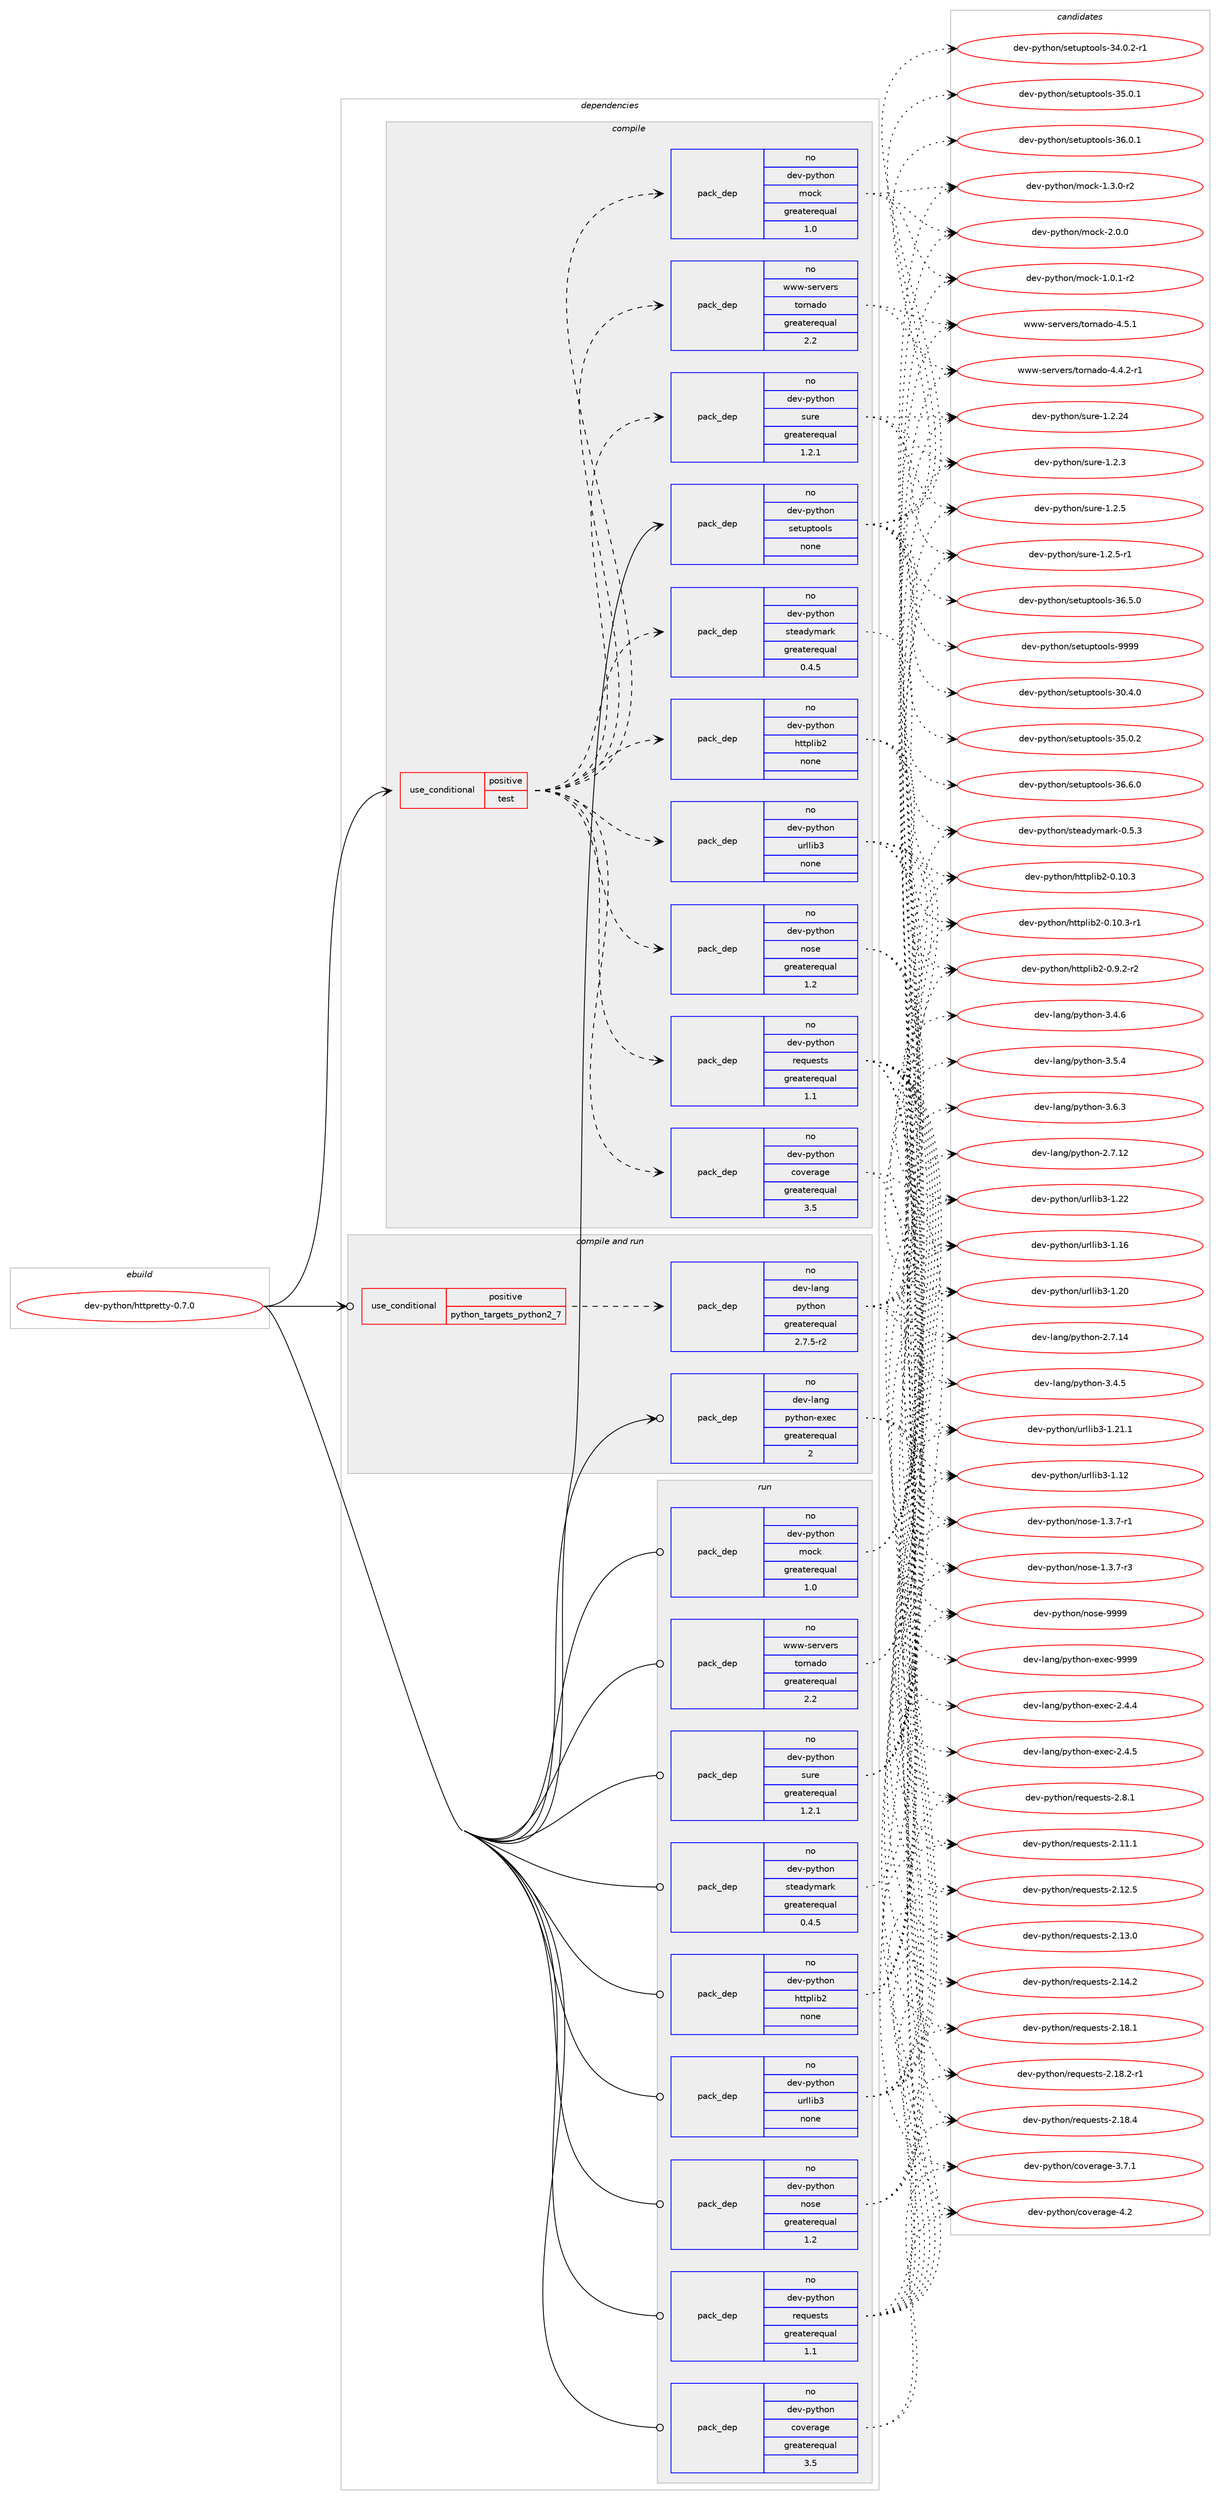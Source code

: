 digraph prolog {

# *************
# Graph options
# *************

newrank=true;
concentrate=true;
compound=true;
graph [rankdir=LR,fontname=Helvetica,fontsize=10,ranksep=1.5];#, ranksep=2.5, nodesep=0.2];
edge  [arrowhead=vee];
node  [fontname=Helvetica,fontsize=10];

# **********
# The ebuild
# **********

subgraph cluster_leftcol {
color=gray;
rank=same;
label=<<i>ebuild</i>>;
id [label="dev-python/httpretty-0.7.0", color=red, width=4, href="../dev-python/httpretty-0.7.0.svg"];
}

# ****************
# The dependencies
# ****************

subgraph cluster_midcol {
color=gray;
label=<<i>dependencies</i>>;
subgraph cluster_compile {
fillcolor="#eeeeee";
style=filled;
label=<<i>compile</i>>;
subgraph cond33716 {
dependency160570 [label=<<TABLE BORDER="0" CELLBORDER="1" CELLSPACING="0" CELLPADDING="4"><TR><TD ROWSPAN="3" CELLPADDING="10">use_conditional</TD></TR><TR><TD>positive</TD></TR><TR><TD>test</TD></TR></TABLE>>, shape=none, color=red];
subgraph pack123004 {
dependency160571 [label=<<TABLE BORDER="0" CELLBORDER="1" CELLSPACING="0" CELLPADDING="4" WIDTH="220"><TR><TD ROWSPAN="6" CELLPADDING="30">pack_dep</TD></TR><TR><TD WIDTH="110">no</TD></TR><TR><TD>dev-python</TD></TR><TR><TD>urllib3</TD></TR><TR><TD>none</TD></TR><TR><TD></TD></TR></TABLE>>, shape=none, color=blue];
}
dependency160570:e -> dependency160571:w [weight=20,style="dashed",arrowhead="vee"];
subgraph pack123005 {
dependency160572 [label=<<TABLE BORDER="0" CELLBORDER="1" CELLSPACING="0" CELLPADDING="4" WIDTH="220"><TR><TD ROWSPAN="6" CELLPADDING="30">pack_dep</TD></TR><TR><TD WIDTH="110">no</TD></TR><TR><TD>dev-python</TD></TR><TR><TD>coverage</TD></TR><TR><TD>greaterequal</TD></TR><TR><TD>3.5</TD></TR></TABLE>>, shape=none, color=blue];
}
dependency160570:e -> dependency160572:w [weight=20,style="dashed",arrowhead="vee"];
subgraph pack123006 {
dependency160573 [label=<<TABLE BORDER="0" CELLBORDER="1" CELLSPACING="0" CELLPADDING="4" WIDTH="220"><TR><TD ROWSPAN="6" CELLPADDING="30">pack_dep</TD></TR><TR><TD WIDTH="110">no</TD></TR><TR><TD>dev-python</TD></TR><TR><TD>httplib2</TD></TR><TR><TD>none</TD></TR><TR><TD></TD></TR></TABLE>>, shape=none, color=blue];
}
dependency160570:e -> dependency160573:w [weight=20,style="dashed",arrowhead="vee"];
subgraph pack123007 {
dependency160574 [label=<<TABLE BORDER="0" CELLBORDER="1" CELLSPACING="0" CELLPADDING="4" WIDTH="220"><TR><TD ROWSPAN="6" CELLPADDING="30">pack_dep</TD></TR><TR><TD WIDTH="110">no</TD></TR><TR><TD>dev-python</TD></TR><TR><TD>mock</TD></TR><TR><TD>greaterequal</TD></TR><TR><TD>1.0</TD></TR></TABLE>>, shape=none, color=blue];
}
dependency160570:e -> dependency160574:w [weight=20,style="dashed",arrowhead="vee"];
subgraph pack123008 {
dependency160575 [label=<<TABLE BORDER="0" CELLBORDER="1" CELLSPACING="0" CELLPADDING="4" WIDTH="220"><TR><TD ROWSPAN="6" CELLPADDING="30">pack_dep</TD></TR><TR><TD WIDTH="110">no</TD></TR><TR><TD>dev-python</TD></TR><TR><TD>nose</TD></TR><TR><TD>greaterequal</TD></TR><TR><TD>1.2</TD></TR></TABLE>>, shape=none, color=blue];
}
dependency160570:e -> dependency160575:w [weight=20,style="dashed",arrowhead="vee"];
subgraph pack123009 {
dependency160576 [label=<<TABLE BORDER="0" CELLBORDER="1" CELLSPACING="0" CELLPADDING="4" WIDTH="220"><TR><TD ROWSPAN="6" CELLPADDING="30">pack_dep</TD></TR><TR><TD WIDTH="110">no</TD></TR><TR><TD>dev-python</TD></TR><TR><TD>requests</TD></TR><TR><TD>greaterequal</TD></TR><TR><TD>1.1</TD></TR></TABLE>>, shape=none, color=blue];
}
dependency160570:e -> dependency160576:w [weight=20,style="dashed",arrowhead="vee"];
subgraph pack123010 {
dependency160577 [label=<<TABLE BORDER="0" CELLBORDER="1" CELLSPACING="0" CELLPADDING="4" WIDTH="220"><TR><TD ROWSPAN="6" CELLPADDING="30">pack_dep</TD></TR><TR><TD WIDTH="110">no</TD></TR><TR><TD>dev-python</TD></TR><TR><TD>steadymark</TD></TR><TR><TD>greaterequal</TD></TR><TR><TD>0.4.5</TD></TR></TABLE>>, shape=none, color=blue];
}
dependency160570:e -> dependency160577:w [weight=20,style="dashed",arrowhead="vee"];
subgraph pack123011 {
dependency160578 [label=<<TABLE BORDER="0" CELLBORDER="1" CELLSPACING="0" CELLPADDING="4" WIDTH="220"><TR><TD ROWSPAN="6" CELLPADDING="30">pack_dep</TD></TR><TR><TD WIDTH="110">no</TD></TR><TR><TD>dev-python</TD></TR><TR><TD>sure</TD></TR><TR><TD>greaterequal</TD></TR><TR><TD>1.2.1</TD></TR></TABLE>>, shape=none, color=blue];
}
dependency160570:e -> dependency160578:w [weight=20,style="dashed",arrowhead="vee"];
subgraph pack123012 {
dependency160579 [label=<<TABLE BORDER="0" CELLBORDER="1" CELLSPACING="0" CELLPADDING="4" WIDTH="220"><TR><TD ROWSPAN="6" CELLPADDING="30">pack_dep</TD></TR><TR><TD WIDTH="110">no</TD></TR><TR><TD>www-servers</TD></TR><TR><TD>tornado</TD></TR><TR><TD>greaterequal</TD></TR><TR><TD>2.2</TD></TR></TABLE>>, shape=none, color=blue];
}
dependency160570:e -> dependency160579:w [weight=20,style="dashed",arrowhead="vee"];
}
id:e -> dependency160570:w [weight=20,style="solid",arrowhead="vee"];
subgraph pack123013 {
dependency160580 [label=<<TABLE BORDER="0" CELLBORDER="1" CELLSPACING="0" CELLPADDING="4" WIDTH="220"><TR><TD ROWSPAN="6" CELLPADDING="30">pack_dep</TD></TR><TR><TD WIDTH="110">no</TD></TR><TR><TD>dev-python</TD></TR><TR><TD>setuptools</TD></TR><TR><TD>none</TD></TR><TR><TD></TD></TR></TABLE>>, shape=none, color=blue];
}
id:e -> dependency160580:w [weight=20,style="solid",arrowhead="vee"];
}
subgraph cluster_compileandrun {
fillcolor="#eeeeee";
style=filled;
label=<<i>compile and run</i>>;
subgraph cond33717 {
dependency160581 [label=<<TABLE BORDER="0" CELLBORDER="1" CELLSPACING="0" CELLPADDING="4"><TR><TD ROWSPAN="3" CELLPADDING="10">use_conditional</TD></TR><TR><TD>positive</TD></TR><TR><TD>python_targets_python2_7</TD></TR></TABLE>>, shape=none, color=red];
subgraph pack123014 {
dependency160582 [label=<<TABLE BORDER="0" CELLBORDER="1" CELLSPACING="0" CELLPADDING="4" WIDTH="220"><TR><TD ROWSPAN="6" CELLPADDING="30">pack_dep</TD></TR><TR><TD WIDTH="110">no</TD></TR><TR><TD>dev-lang</TD></TR><TR><TD>python</TD></TR><TR><TD>greaterequal</TD></TR><TR><TD>2.7.5-r2</TD></TR></TABLE>>, shape=none, color=blue];
}
dependency160581:e -> dependency160582:w [weight=20,style="dashed",arrowhead="vee"];
}
id:e -> dependency160581:w [weight=20,style="solid",arrowhead="odotvee"];
subgraph pack123015 {
dependency160583 [label=<<TABLE BORDER="0" CELLBORDER="1" CELLSPACING="0" CELLPADDING="4" WIDTH="220"><TR><TD ROWSPAN="6" CELLPADDING="30">pack_dep</TD></TR><TR><TD WIDTH="110">no</TD></TR><TR><TD>dev-lang</TD></TR><TR><TD>python-exec</TD></TR><TR><TD>greaterequal</TD></TR><TR><TD>2</TD></TR></TABLE>>, shape=none, color=blue];
}
id:e -> dependency160583:w [weight=20,style="solid",arrowhead="odotvee"];
}
subgraph cluster_run {
fillcolor="#eeeeee";
style=filled;
label=<<i>run</i>>;
subgraph pack123016 {
dependency160584 [label=<<TABLE BORDER="0" CELLBORDER="1" CELLSPACING="0" CELLPADDING="4" WIDTH="220"><TR><TD ROWSPAN="6" CELLPADDING="30">pack_dep</TD></TR><TR><TD WIDTH="110">no</TD></TR><TR><TD>dev-python</TD></TR><TR><TD>coverage</TD></TR><TR><TD>greaterequal</TD></TR><TR><TD>3.5</TD></TR></TABLE>>, shape=none, color=blue];
}
id:e -> dependency160584:w [weight=20,style="solid",arrowhead="odot"];
subgraph pack123017 {
dependency160585 [label=<<TABLE BORDER="0" CELLBORDER="1" CELLSPACING="0" CELLPADDING="4" WIDTH="220"><TR><TD ROWSPAN="6" CELLPADDING="30">pack_dep</TD></TR><TR><TD WIDTH="110">no</TD></TR><TR><TD>dev-python</TD></TR><TR><TD>httplib2</TD></TR><TR><TD>none</TD></TR><TR><TD></TD></TR></TABLE>>, shape=none, color=blue];
}
id:e -> dependency160585:w [weight=20,style="solid",arrowhead="odot"];
subgraph pack123018 {
dependency160586 [label=<<TABLE BORDER="0" CELLBORDER="1" CELLSPACING="0" CELLPADDING="4" WIDTH="220"><TR><TD ROWSPAN="6" CELLPADDING="30">pack_dep</TD></TR><TR><TD WIDTH="110">no</TD></TR><TR><TD>dev-python</TD></TR><TR><TD>mock</TD></TR><TR><TD>greaterequal</TD></TR><TR><TD>1.0</TD></TR></TABLE>>, shape=none, color=blue];
}
id:e -> dependency160586:w [weight=20,style="solid",arrowhead="odot"];
subgraph pack123019 {
dependency160587 [label=<<TABLE BORDER="0" CELLBORDER="1" CELLSPACING="0" CELLPADDING="4" WIDTH="220"><TR><TD ROWSPAN="6" CELLPADDING="30">pack_dep</TD></TR><TR><TD WIDTH="110">no</TD></TR><TR><TD>dev-python</TD></TR><TR><TD>nose</TD></TR><TR><TD>greaterequal</TD></TR><TR><TD>1.2</TD></TR></TABLE>>, shape=none, color=blue];
}
id:e -> dependency160587:w [weight=20,style="solid",arrowhead="odot"];
subgraph pack123020 {
dependency160588 [label=<<TABLE BORDER="0" CELLBORDER="1" CELLSPACING="0" CELLPADDING="4" WIDTH="220"><TR><TD ROWSPAN="6" CELLPADDING="30">pack_dep</TD></TR><TR><TD WIDTH="110">no</TD></TR><TR><TD>dev-python</TD></TR><TR><TD>requests</TD></TR><TR><TD>greaterequal</TD></TR><TR><TD>1.1</TD></TR></TABLE>>, shape=none, color=blue];
}
id:e -> dependency160588:w [weight=20,style="solid",arrowhead="odot"];
subgraph pack123021 {
dependency160589 [label=<<TABLE BORDER="0" CELLBORDER="1" CELLSPACING="0" CELLPADDING="4" WIDTH="220"><TR><TD ROWSPAN="6" CELLPADDING="30">pack_dep</TD></TR><TR><TD WIDTH="110">no</TD></TR><TR><TD>dev-python</TD></TR><TR><TD>steadymark</TD></TR><TR><TD>greaterequal</TD></TR><TR><TD>0.4.5</TD></TR></TABLE>>, shape=none, color=blue];
}
id:e -> dependency160589:w [weight=20,style="solid",arrowhead="odot"];
subgraph pack123022 {
dependency160590 [label=<<TABLE BORDER="0" CELLBORDER="1" CELLSPACING="0" CELLPADDING="4" WIDTH="220"><TR><TD ROWSPAN="6" CELLPADDING="30">pack_dep</TD></TR><TR><TD WIDTH="110">no</TD></TR><TR><TD>dev-python</TD></TR><TR><TD>sure</TD></TR><TR><TD>greaterequal</TD></TR><TR><TD>1.2.1</TD></TR></TABLE>>, shape=none, color=blue];
}
id:e -> dependency160590:w [weight=20,style="solid",arrowhead="odot"];
subgraph pack123023 {
dependency160591 [label=<<TABLE BORDER="0" CELLBORDER="1" CELLSPACING="0" CELLPADDING="4" WIDTH="220"><TR><TD ROWSPAN="6" CELLPADDING="30">pack_dep</TD></TR><TR><TD WIDTH="110">no</TD></TR><TR><TD>dev-python</TD></TR><TR><TD>urllib3</TD></TR><TR><TD>none</TD></TR><TR><TD></TD></TR></TABLE>>, shape=none, color=blue];
}
id:e -> dependency160591:w [weight=20,style="solid",arrowhead="odot"];
subgraph pack123024 {
dependency160592 [label=<<TABLE BORDER="0" CELLBORDER="1" CELLSPACING="0" CELLPADDING="4" WIDTH="220"><TR><TD ROWSPAN="6" CELLPADDING="30">pack_dep</TD></TR><TR><TD WIDTH="110">no</TD></TR><TR><TD>www-servers</TD></TR><TR><TD>tornado</TD></TR><TR><TD>greaterequal</TD></TR><TR><TD>2.2</TD></TR></TABLE>>, shape=none, color=blue];
}
id:e -> dependency160592:w [weight=20,style="solid",arrowhead="odot"];
}
}

# **************
# The candidates
# **************

subgraph cluster_choices {
rank=same;
color=gray;
label=<<i>candidates</i>>;

subgraph choice123004 {
color=black;
nodesep=1;
choice100101118451121211161041111104711711410810810598514549464950 [label="dev-python/urllib3-1.12", color=red, width=4,href="../dev-python/urllib3-1.12.svg"];
choice100101118451121211161041111104711711410810810598514549464954 [label="dev-python/urllib3-1.16", color=red, width=4,href="../dev-python/urllib3-1.16.svg"];
choice100101118451121211161041111104711711410810810598514549465048 [label="dev-python/urllib3-1.20", color=red, width=4,href="../dev-python/urllib3-1.20.svg"];
choice1001011184511212111610411111047117114108108105985145494650494649 [label="dev-python/urllib3-1.21.1", color=red, width=4,href="../dev-python/urllib3-1.21.1.svg"];
choice100101118451121211161041111104711711410810810598514549465050 [label="dev-python/urllib3-1.22", color=red, width=4,href="../dev-python/urllib3-1.22.svg"];
dependency160571:e -> choice100101118451121211161041111104711711410810810598514549464950:w [style=dotted,weight="100"];
dependency160571:e -> choice100101118451121211161041111104711711410810810598514549464954:w [style=dotted,weight="100"];
dependency160571:e -> choice100101118451121211161041111104711711410810810598514549465048:w [style=dotted,weight="100"];
dependency160571:e -> choice1001011184511212111610411111047117114108108105985145494650494649:w [style=dotted,weight="100"];
dependency160571:e -> choice100101118451121211161041111104711711410810810598514549465050:w [style=dotted,weight="100"];
}
subgraph choice123005 {
color=black;
nodesep=1;
choice10010111845112121116104111110479911111810111497103101455146554649 [label="dev-python/coverage-3.7.1", color=red, width=4,href="../dev-python/coverage-3.7.1.svg"];
choice1001011184511212111610411111047991111181011149710310145524650 [label="dev-python/coverage-4.2", color=red, width=4,href="../dev-python/coverage-4.2.svg"];
dependency160572:e -> choice10010111845112121116104111110479911111810111497103101455146554649:w [style=dotted,weight="100"];
dependency160572:e -> choice1001011184511212111610411111047991111181011149710310145524650:w [style=dotted,weight="100"];
}
subgraph choice123006 {
color=black;
nodesep=1;
choice1001011184511212111610411111047104116116112108105985045484649484651 [label="dev-python/httplib2-0.10.3", color=red, width=4,href="../dev-python/httplib2-0.10.3.svg"];
choice10010111845112121116104111110471041161161121081059850454846494846514511449 [label="dev-python/httplib2-0.10.3-r1", color=red, width=4,href="../dev-python/httplib2-0.10.3-r1.svg"];
choice100101118451121211161041111104710411611611210810598504548465746504511450 [label="dev-python/httplib2-0.9.2-r2", color=red, width=4,href="../dev-python/httplib2-0.9.2-r2.svg"];
dependency160573:e -> choice1001011184511212111610411111047104116116112108105985045484649484651:w [style=dotted,weight="100"];
dependency160573:e -> choice10010111845112121116104111110471041161161121081059850454846494846514511449:w [style=dotted,weight="100"];
dependency160573:e -> choice100101118451121211161041111104710411611611210810598504548465746504511450:w [style=dotted,weight="100"];
}
subgraph choice123007 {
color=black;
nodesep=1;
choice1001011184511212111610411111047109111991074549464846494511450 [label="dev-python/mock-1.0.1-r2", color=red, width=4,href="../dev-python/mock-1.0.1-r2.svg"];
choice1001011184511212111610411111047109111991074549465146484511450 [label="dev-python/mock-1.3.0-r2", color=red, width=4,href="../dev-python/mock-1.3.0-r2.svg"];
choice100101118451121211161041111104710911199107455046484648 [label="dev-python/mock-2.0.0", color=red, width=4,href="../dev-python/mock-2.0.0.svg"];
dependency160574:e -> choice1001011184511212111610411111047109111991074549464846494511450:w [style=dotted,weight="100"];
dependency160574:e -> choice1001011184511212111610411111047109111991074549465146484511450:w [style=dotted,weight="100"];
dependency160574:e -> choice100101118451121211161041111104710911199107455046484648:w [style=dotted,weight="100"];
}
subgraph choice123008 {
color=black;
nodesep=1;
choice10010111845112121116104111110471101111151014549465146554511449 [label="dev-python/nose-1.3.7-r1", color=red, width=4,href="../dev-python/nose-1.3.7-r1.svg"];
choice10010111845112121116104111110471101111151014549465146554511451 [label="dev-python/nose-1.3.7-r3", color=red, width=4,href="../dev-python/nose-1.3.7-r3.svg"];
choice10010111845112121116104111110471101111151014557575757 [label="dev-python/nose-9999", color=red, width=4,href="../dev-python/nose-9999.svg"];
dependency160575:e -> choice10010111845112121116104111110471101111151014549465146554511449:w [style=dotted,weight="100"];
dependency160575:e -> choice10010111845112121116104111110471101111151014549465146554511451:w [style=dotted,weight="100"];
dependency160575:e -> choice10010111845112121116104111110471101111151014557575757:w [style=dotted,weight="100"];
}
subgraph choice123009 {
color=black;
nodesep=1;
choice100101118451121211161041111104711410111311710111511611545504649494649 [label="dev-python/requests-2.11.1", color=red, width=4,href="../dev-python/requests-2.11.1.svg"];
choice100101118451121211161041111104711410111311710111511611545504649504653 [label="dev-python/requests-2.12.5", color=red, width=4,href="../dev-python/requests-2.12.5.svg"];
choice100101118451121211161041111104711410111311710111511611545504649514648 [label="dev-python/requests-2.13.0", color=red, width=4,href="../dev-python/requests-2.13.0.svg"];
choice100101118451121211161041111104711410111311710111511611545504649524650 [label="dev-python/requests-2.14.2", color=red, width=4,href="../dev-python/requests-2.14.2.svg"];
choice100101118451121211161041111104711410111311710111511611545504649564649 [label="dev-python/requests-2.18.1", color=red, width=4,href="../dev-python/requests-2.18.1.svg"];
choice1001011184511212111610411111047114101113117101115116115455046495646504511449 [label="dev-python/requests-2.18.2-r1", color=red, width=4,href="../dev-python/requests-2.18.2-r1.svg"];
choice100101118451121211161041111104711410111311710111511611545504649564652 [label="dev-python/requests-2.18.4", color=red, width=4,href="../dev-python/requests-2.18.4.svg"];
choice1001011184511212111610411111047114101113117101115116115455046564649 [label="dev-python/requests-2.8.1", color=red, width=4,href="../dev-python/requests-2.8.1.svg"];
dependency160576:e -> choice100101118451121211161041111104711410111311710111511611545504649494649:w [style=dotted,weight="100"];
dependency160576:e -> choice100101118451121211161041111104711410111311710111511611545504649504653:w [style=dotted,weight="100"];
dependency160576:e -> choice100101118451121211161041111104711410111311710111511611545504649514648:w [style=dotted,weight="100"];
dependency160576:e -> choice100101118451121211161041111104711410111311710111511611545504649524650:w [style=dotted,weight="100"];
dependency160576:e -> choice100101118451121211161041111104711410111311710111511611545504649564649:w [style=dotted,weight="100"];
dependency160576:e -> choice1001011184511212111610411111047114101113117101115116115455046495646504511449:w [style=dotted,weight="100"];
dependency160576:e -> choice100101118451121211161041111104711410111311710111511611545504649564652:w [style=dotted,weight="100"];
dependency160576:e -> choice1001011184511212111610411111047114101113117101115116115455046564649:w [style=dotted,weight="100"];
}
subgraph choice123010 {
color=black;
nodesep=1;
choice10010111845112121116104111110471151161019710012110997114107454846534651 [label="dev-python/steadymark-0.5.3", color=red, width=4,href="../dev-python/steadymark-0.5.3.svg"];
dependency160577:e -> choice10010111845112121116104111110471151161019710012110997114107454846534651:w [style=dotted,weight="100"];
}
subgraph choice123011 {
color=black;
nodesep=1;
choice100101118451121211161041111104711511711410145494650465052 [label="dev-python/sure-1.2.24", color=red, width=4,href="../dev-python/sure-1.2.24.svg"];
choice1001011184511212111610411111047115117114101454946504651 [label="dev-python/sure-1.2.3", color=red, width=4,href="../dev-python/sure-1.2.3.svg"];
choice1001011184511212111610411111047115117114101454946504653 [label="dev-python/sure-1.2.5", color=red, width=4,href="../dev-python/sure-1.2.5.svg"];
choice10010111845112121116104111110471151171141014549465046534511449 [label="dev-python/sure-1.2.5-r1", color=red, width=4,href="../dev-python/sure-1.2.5-r1.svg"];
dependency160578:e -> choice100101118451121211161041111104711511711410145494650465052:w [style=dotted,weight="100"];
dependency160578:e -> choice1001011184511212111610411111047115117114101454946504651:w [style=dotted,weight="100"];
dependency160578:e -> choice1001011184511212111610411111047115117114101454946504653:w [style=dotted,weight="100"];
dependency160578:e -> choice10010111845112121116104111110471151171141014549465046534511449:w [style=dotted,weight="100"];
}
subgraph choice123012 {
color=black;
nodesep=1;
choice1191191194511510111411810111411547116111114110971001114552465246504511449 [label="www-servers/tornado-4.4.2-r1", color=red, width=4,href="../www-servers/tornado-4.4.2-r1.svg"];
choice119119119451151011141181011141154711611111411097100111455246534649 [label="www-servers/tornado-4.5.1", color=red, width=4,href="../www-servers/tornado-4.5.1.svg"];
dependency160579:e -> choice1191191194511510111411810111411547116111114110971001114552465246504511449:w [style=dotted,weight="100"];
dependency160579:e -> choice119119119451151011141181011141154711611111411097100111455246534649:w [style=dotted,weight="100"];
}
subgraph choice123013 {
color=black;
nodesep=1;
choice100101118451121211161041111104711510111611711211611111110811545514846524648 [label="dev-python/setuptools-30.4.0", color=red, width=4,href="../dev-python/setuptools-30.4.0.svg"];
choice1001011184511212111610411111047115101116117112116111111108115455152464846504511449 [label="dev-python/setuptools-34.0.2-r1", color=red, width=4,href="../dev-python/setuptools-34.0.2-r1.svg"];
choice100101118451121211161041111104711510111611711211611111110811545515346484649 [label="dev-python/setuptools-35.0.1", color=red, width=4,href="../dev-python/setuptools-35.0.1.svg"];
choice100101118451121211161041111104711510111611711211611111110811545515346484650 [label="dev-python/setuptools-35.0.2", color=red, width=4,href="../dev-python/setuptools-35.0.2.svg"];
choice100101118451121211161041111104711510111611711211611111110811545515446484649 [label="dev-python/setuptools-36.0.1", color=red, width=4,href="../dev-python/setuptools-36.0.1.svg"];
choice100101118451121211161041111104711510111611711211611111110811545515446534648 [label="dev-python/setuptools-36.5.0", color=red, width=4,href="../dev-python/setuptools-36.5.0.svg"];
choice100101118451121211161041111104711510111611711211611111110811545515446544648 [label="dev-python/setuptools-36.6.0", color=red, width=4,href="../dev-python/setuptools-36.6.0.svg"];
choice10010111845112121116104111110471151011161171121161111111081154557575757 [label="dev-python/setuptools-9999", color=red, width=4,href="../dev-python/setuptools-9999.svg"];
dependency160580:e -> choice100101118451121211161041111104711510111611711211611111110811545514846524648:w [style=dotted,weight="100"];
dependency160580:e -> choice1001011184511212111610411111047115101116117112116111111108115455152464846504511449:w [style=dotted,weight="100"];
dependency160580:e -> choice100101118451121211161041111104711510111611711211611111110811545515346484649:w [style=dotted,weight="100"];
dependency160580:e -> choice100101118451121211161041111104711510111611711211611111110811545515346484650:w [style=dotted,weight="100"];
dependency160580:e -> choice100101118451121211161041111104711510111611711211611111110811545515446484649:w [style=dotted,weight="100"];
dependency160580:e -> choice100101118451121211161041111104711510111611711211611111110811545515446534648:w [style=dotted,weight="100"];
dependency160580:e -> choice100101118451121211161041111104711510111611711211611111110811545515446544648:w [style=dotted,weight="100"];
dependency160580:e -> choice10010111845112121116104111110471151011161171121161111111081154557575757:w [style=dotted,weight="100"];
}
subgraph choice123014 {
color=black;
nodesep=1;
choice10010111845108971101034711212111610411111045504655464950 [label="dev-lang/python-2.7.12", color=red, width=4,href="../dev-lang/python-2.7.12.svg"];
choice10010111845108971101034711212111610411111045504655464952 [label="dev-lang/python-2.7.14", color=red, width=4,href="../dev-lang/python-2.7.14.svg"];
choice100101118451089711010347112121116104111110455146524653 [label="dev-lang/python-3.4.5", color=red, width=4,href="../dev-lang/python-3.4.5.svg"];
choice100101118451089711010347112121116104111110455146524654 [label="dev-lang/python-3.4.6", color=red, width=4,href="../dev-lang/python-3.4.6.svg"];
choice100101118451089711010347112121116104111110455146534652 [label="dev-lang/python-3.5.4", color=red, width=4,href="../dev-lang/python-3.5.4.svg"];
choice100101118451089711010347112121116104111110455146544651 [label="dev-lang/python-3.6.3", color=red, width=4,href="../dev-lang/python-3.6.3.svg"];
dependency160582:e -> choice10010111845108971101034711212111610411111045504655464950:w [style=dotted,weight="100"];
dependency160582:e -> choice10010111845108971101034711212111610411111045504655464952:w [style=dotted,weight="100"];
dependency160582:e -> choice100101118451089711010347112121116104111110455146524653:w [style=dotted,weight="100"];
dependency160582:e -> choice100101118451089711010347112121116104111110455146524654:w [style=dotted,weight="100"];
dependency160582:e -> choice100101118451089711010347112121116104111110455146534652:w [style=dotted,weight="100"];
dependency160582:e -> choice100101118451089711010347112121116104111110455146544651:w [style=dotted,weight="100"];
}
subgraph choice123015 {
color=black;
nodesep=1;
choice1001011184510897110103471121211161041111104510112010199455046524652 [label="dev-lang/python-exec-2.4.4", color=red, width=4,href="../dev-lang/python-exec-2.4.4.svg"];
choice1001011184510897110103471121211161041111104510112010199455046524653 [label="dev-lang/python-exec-2.4.5", color=red, width=4,href="../dev-lang/python-exec-2.4.5.svg"];
choice10010111845108971101034711212111610411111045101120101994557575757 [label="dev-lang/python-exec-9999", color=red, width=4,href="../dev-lang/python-exec-9999.svg"];
dependency160583:e -> choice1001011184510897110103471121211161041111104510112010199455046524652:w [style=dotted,weight="100"];
dependency160583:e -> choice1001011184510897110103471121211161041111104510112010199455046524653:w [style=dotted,weight="100"];
dependency160583:e -> choice10010111845108971101034711212111610411111045101120101994557575757:w [style=dotted,weight="100"];
}
subgraph choice123016 {
color=black;
nodesep=1;
choice10010111845112121116104111110479911111810111497103101455146554649 [label="dev-python/coverage-3.7.1", color=red, width=4,href="../dev-python/coverage-3.7.1.svg"];
choice1001011184511212111610411111047991111181011149710310145524650 [label="dev-python/coverage-4.2", color=red, width=4,href="../dev-python/coverage-4.2.svg"];
dependency160584:e -> choice10010111845112121116104111110479911111810111497103101455146554649:w [style=dotted,weight="100"];
dependency160584:e -> choice1001011184511212111610411111047991111181011149710310145524650:w [style=dotted,weight="100"];
}
subgraph choice123017 {
color=black;
nodesep=1;
choice1001011184511212111610411111047104116116112108105985045484649484651 [label="dev-python/httplib2-0.10.3", color=red, width=4,href="../dev-python/httplib2-0.10.3.svg"];
choice10010111845112121116104111110471041161161121081059850454846494846514511449 [label="dev-python/httplib2-0.10.3-r1", color=red, width=4,href="../dev-python/httplib2-0.10.3-r1.svg"];
choice100101118451121211161041111104710411611611210810598504548465746504511450 [label="dev-python/httplib2-0.9.2-r2", color=red, width=4,href="../dev-python/httplib2-0.9.2-r2.svg"];
dependency160585:e -> choice1001011184511212111610411111047104116116112108105985045484649484651:w [style=dotted,weight="100"];
dependency160585:e -> choice10010111845112121116104111110471041161161121081059850454846494846514511449:w [style=dotted,weight="100"];
dependency160585:e -> choice100101118451121211161041111104710411611611210810598504548465746504511450:w [style=dotted,weight="100"];
}
subgraph choice123018 {
color=black;
nodesep=1;
choice1001011184511212111610411111047109111991074549464846494511450 [label="dev-python/mock-1.0.1-r2", color=red, width=4,href="../dev-python/mock-1.0.1-r2.svg"];
choice1001011184511212111610411111047109111991074549465146484511450 [label="dev-python/mock-1.3.0-r2", color=red, width=4,href="../dev-python/mock-1.3.0-r2.svg"];
choice100101118451121211161041111104710911199107455046484648 [label="dev-python/mock-2.0.0", color=red, width=4,href="../dev-python/mock-2.0.0.svg"];
dependency160586:e -> choice1001011184511212111610411111047109111991074549464846494511450:w [style=dotted,weight="100"];
dependency160586:e -> choice1001011184511212111610411111047109111991074549465146484511450:w [style=dotted,weight="100"];
dependency160586:e -> choice100101118451121211161041111104710911199107455046484648:w [style=dotted,weight="100"];
}
subgraph choice123019 {
color=black;
nodesep=1;
choice10010111845112121116104111110471101111151014549465146554511449 [label="dev-python/nose-1.3.7-r1", color=red, width=4,href="../dev-python/nose-1.3.7-r1.svg"];
choice10010111845112121116104111110471101111151014549465146554511451 [label="dev-python/nose-1.3.7-r3", color=red, width=4,href="../dev-python/nose-1.3.7-r3.svg"];
choice10010111845112121116104111110471101111151014557575757 [label="dev-python/nose-9999", color=red, width=4,href="../dev-python/nose-9999.svg"];
dependency160587:e -> choice10010111845112121116104111110471101111151014549465146554511449:w [style=dotted,weight="100"];
dependency160587:e -> choice10010111845112121116104111110471101111151014549465146554511451:w [style=dotted,weight="100"];
dependency160587:e -> choice10010111845112121116104111110471101111151014557575757:w [style=dotted,weight="100"];
}
subgraph choice123020 {
color=black;
nodesep=1;
choice100101118451121211161041111104711410111311710111511611545504649494649 [label="dev-python/requests-2.11.1", color=red, width=4,href="../dev-python/requests-2.11.1.svg"];
choice100101118451121211161041111104711410111311710111511611545504649504653 [label="dev-python/requests-2.12.5", color=red, width=4,href="../dev-python/requests-2.12.5.svg"];
choice100101118451121211161041111104711410111311710111511611545504649514648 [label="dev-python/requests-2.13.0", color=red, width=4,href="../dev-python/requests-2.13.0.svg"];
choice100101118451121211161041111104711410111311710111511611545504649524650 [label="dev-python/requests-2.14.2", color=red, width=4,href="../dev-python/requests-2.14.2.svg"];
choice100101118451121211161041111104711410111311710111511611545504649564649 [label="dev-python/requests-2.18.1", color=red, width=4,href="../dev-python/requests-2.18.1.svg"];
choice1001011184511212111610411111047114101113117101115116115455046495646504511449 [label="dev-python/requests-2.18.2-r1", color=red, width=4,href="../dev-python/requests-2.18.2-r1.svg"];
choice100101118451121211161041111104711410111311710111511611545504649564652 [label="dev-python/requests-2.18.4", color=red, width=4,href="../dev-python/requests-2.18.4.svg"];
choice1001011184511212111610411111047114101113117101115116115455046564649 [label="dev-python/requests-2.8.1", color=red, width=4,href="../dev-python/requests-2.8.1.svg"];
dependency160588:e -> choice100101118451121211161041111104711410111311710111511611545504649494649:w [style=dotted,weight="100"];
dependency160588:e -> choice100101118451121211161041111104711410111311710111511611545504649504653:w [style=dotted,weight="100"];
dependency160588:e -> choice100101118451121211161041111104711410111311710111511611545504649514648:w [style=dotted,weight="100"];
dependency160588:e -> choice100101118451121211161041111104711410111311710111511611545504649524650:w [style=dotted,weight="100"];
dependency160588:e -> choice100101118451121211161041111104711410111311710111511611545504649564649:w [style=dotted,weight="100"];
dependency160588:e -> choice1001011184511212111610411111047114101113117101115116115455046495646504511449:w [style=dotted,weight="100"];
dependency160588:e -> choice100101118451121211161041111104711410111311710111511611545504649564652:w [style=dotted,weight="100"];
dependency160588:e -> choice1001011184511212111610411111047114101113117101115116115455046564649:w [style=dotted,weight="100"];
}
subgraph choice123021 {
color=black;
nodesep=1;
choice10010111845112121116104111110471151161019710012110997114107454846534651 [label="dev-python/steadymark-0.5.3", color=red, width=4,href="../dev-python/steadymark-0.5.3.svg"];
dependency160589:e -> choice10010111845112121116104111110471151161019710012110997114107454846534651:w [style=dotted,weight="100"];
}
subgraph choice123022 {
color=black;
nodesep=1;
choice100101118451121211161041111104711511711410145494650465052 [label="dev-python/sure-1.2.24", color=red, width=4,href="../dev-python/sure-1.2.24.svg"];
choice1001011184511212111610411111047115117114101454946504651 [label="dev-python/sure-1.2.3", color=red, width=4,href="../dev-python/sure-1.2.3.svg"];
choice1001011184511212111610411111047115117114101454946504653 [label="dev-python/sure-1.2.5", color=red, width=4,href="../dev-python/sure-1.2.5.svg"];
choice10010111845112121116104111110471151171141014549465046534511449 [label="dev-python/sure-1.2.5-r1", color=red, width=4,href="../dev-python/sure-1.2.5-r1.svg"];
dependency160590:e -> choice100101118451121211161041111104711511711410145494650465052:w [style=dotted,weight="100"];
dependency160590:e -> choice1001011184511212111610411111047115117114101454946504651:w [style=dotted,weight="100"];
dependency160590:e -> choice1001011184511212111610411111047115117114101454946504653:w [style=dotted,weight="100"];
dependency160590:e -> choice10010111845112121116104111110471151171141014549465046534511449:w [style=dotted,weight="100"];
}
subgraph choice123023 {
color=black;
nodesep=1;
choice100101118451121211161041111104711711410810810598514549464950 [label="dev-python/urllib3-1.12", color=red, width=4,href="../dev-python/urllib3-1.12.svg"];
choice100101118451121211161041111104711711410810810598514549464954 [label="dev-python/urllib3-1.16", color=red, width=4,href="../dev-python/urllib3-1.16.svg"];
choice100101118451121211161041111104711711410810810598514549465048 [label="dev-python/urllib3-1.20", color=red, width=4,href="../dev-python/urllib3-1.20.svg"];
choice1001011184511212111610411111047117114108108105985145494650494649 [label="dev-python/urllib3-1.21.1", color=red, width=4,href="../dev-python/urllib3-1.21.1.svg"];
choice100101118451121211161041111104711711410810810598514549465050 [label="dev-python/urllib3-1.22", color=red, width=4,href="../dev-python/urllib3-1.22.svg"];
dependency160591:e -> choice100101118451121211161041111104711711410810810598514549464950:w [style=dotted,weight="100"];
dependency160591:e -> choice100101118451121211161041111104711711410810810598514549464954:w [style=dotted,weight="100"];
dependency160591:e -> choice100101118451121211161041111104711711410810810598514549465048:w [style=dotted,weight="100"];
dependency160591:e -> choice1001011184511212111610411111047117114108108105985145494650494649:w [style=dotted,weight="100"];
dependency160591:e -> choice100101118451121211161041111104711711410810810598514549465050:w [style=dotted,weight="100"];
}
subgraph choice123024 {
color=black;
nodesep=1;
choice1191191194511510111411810111411547116111114110971001114552465246504511449 [label="www-servers/tornado-4.4.2-r1", color=red, width=4,href="../www-servers/tornado-4.4.2-r1.svg"];
choice119119119451151011141181011141154711611111411097100111455246534649 [label="www-servers/tornado-4.5.1", color=red, width=4,href="../www-servers/tornado-4.5.1.svg"];
dependency160592:e -> choice1191191194511510111411810111411547116111114110971001114552465246504511449:w [style=dotted,weight="100"];
dependency160592:e -> choice119119119451151011141181011141154711611111411097100111455246534649:w [style=dotted,weight="100"];
}
}

}
